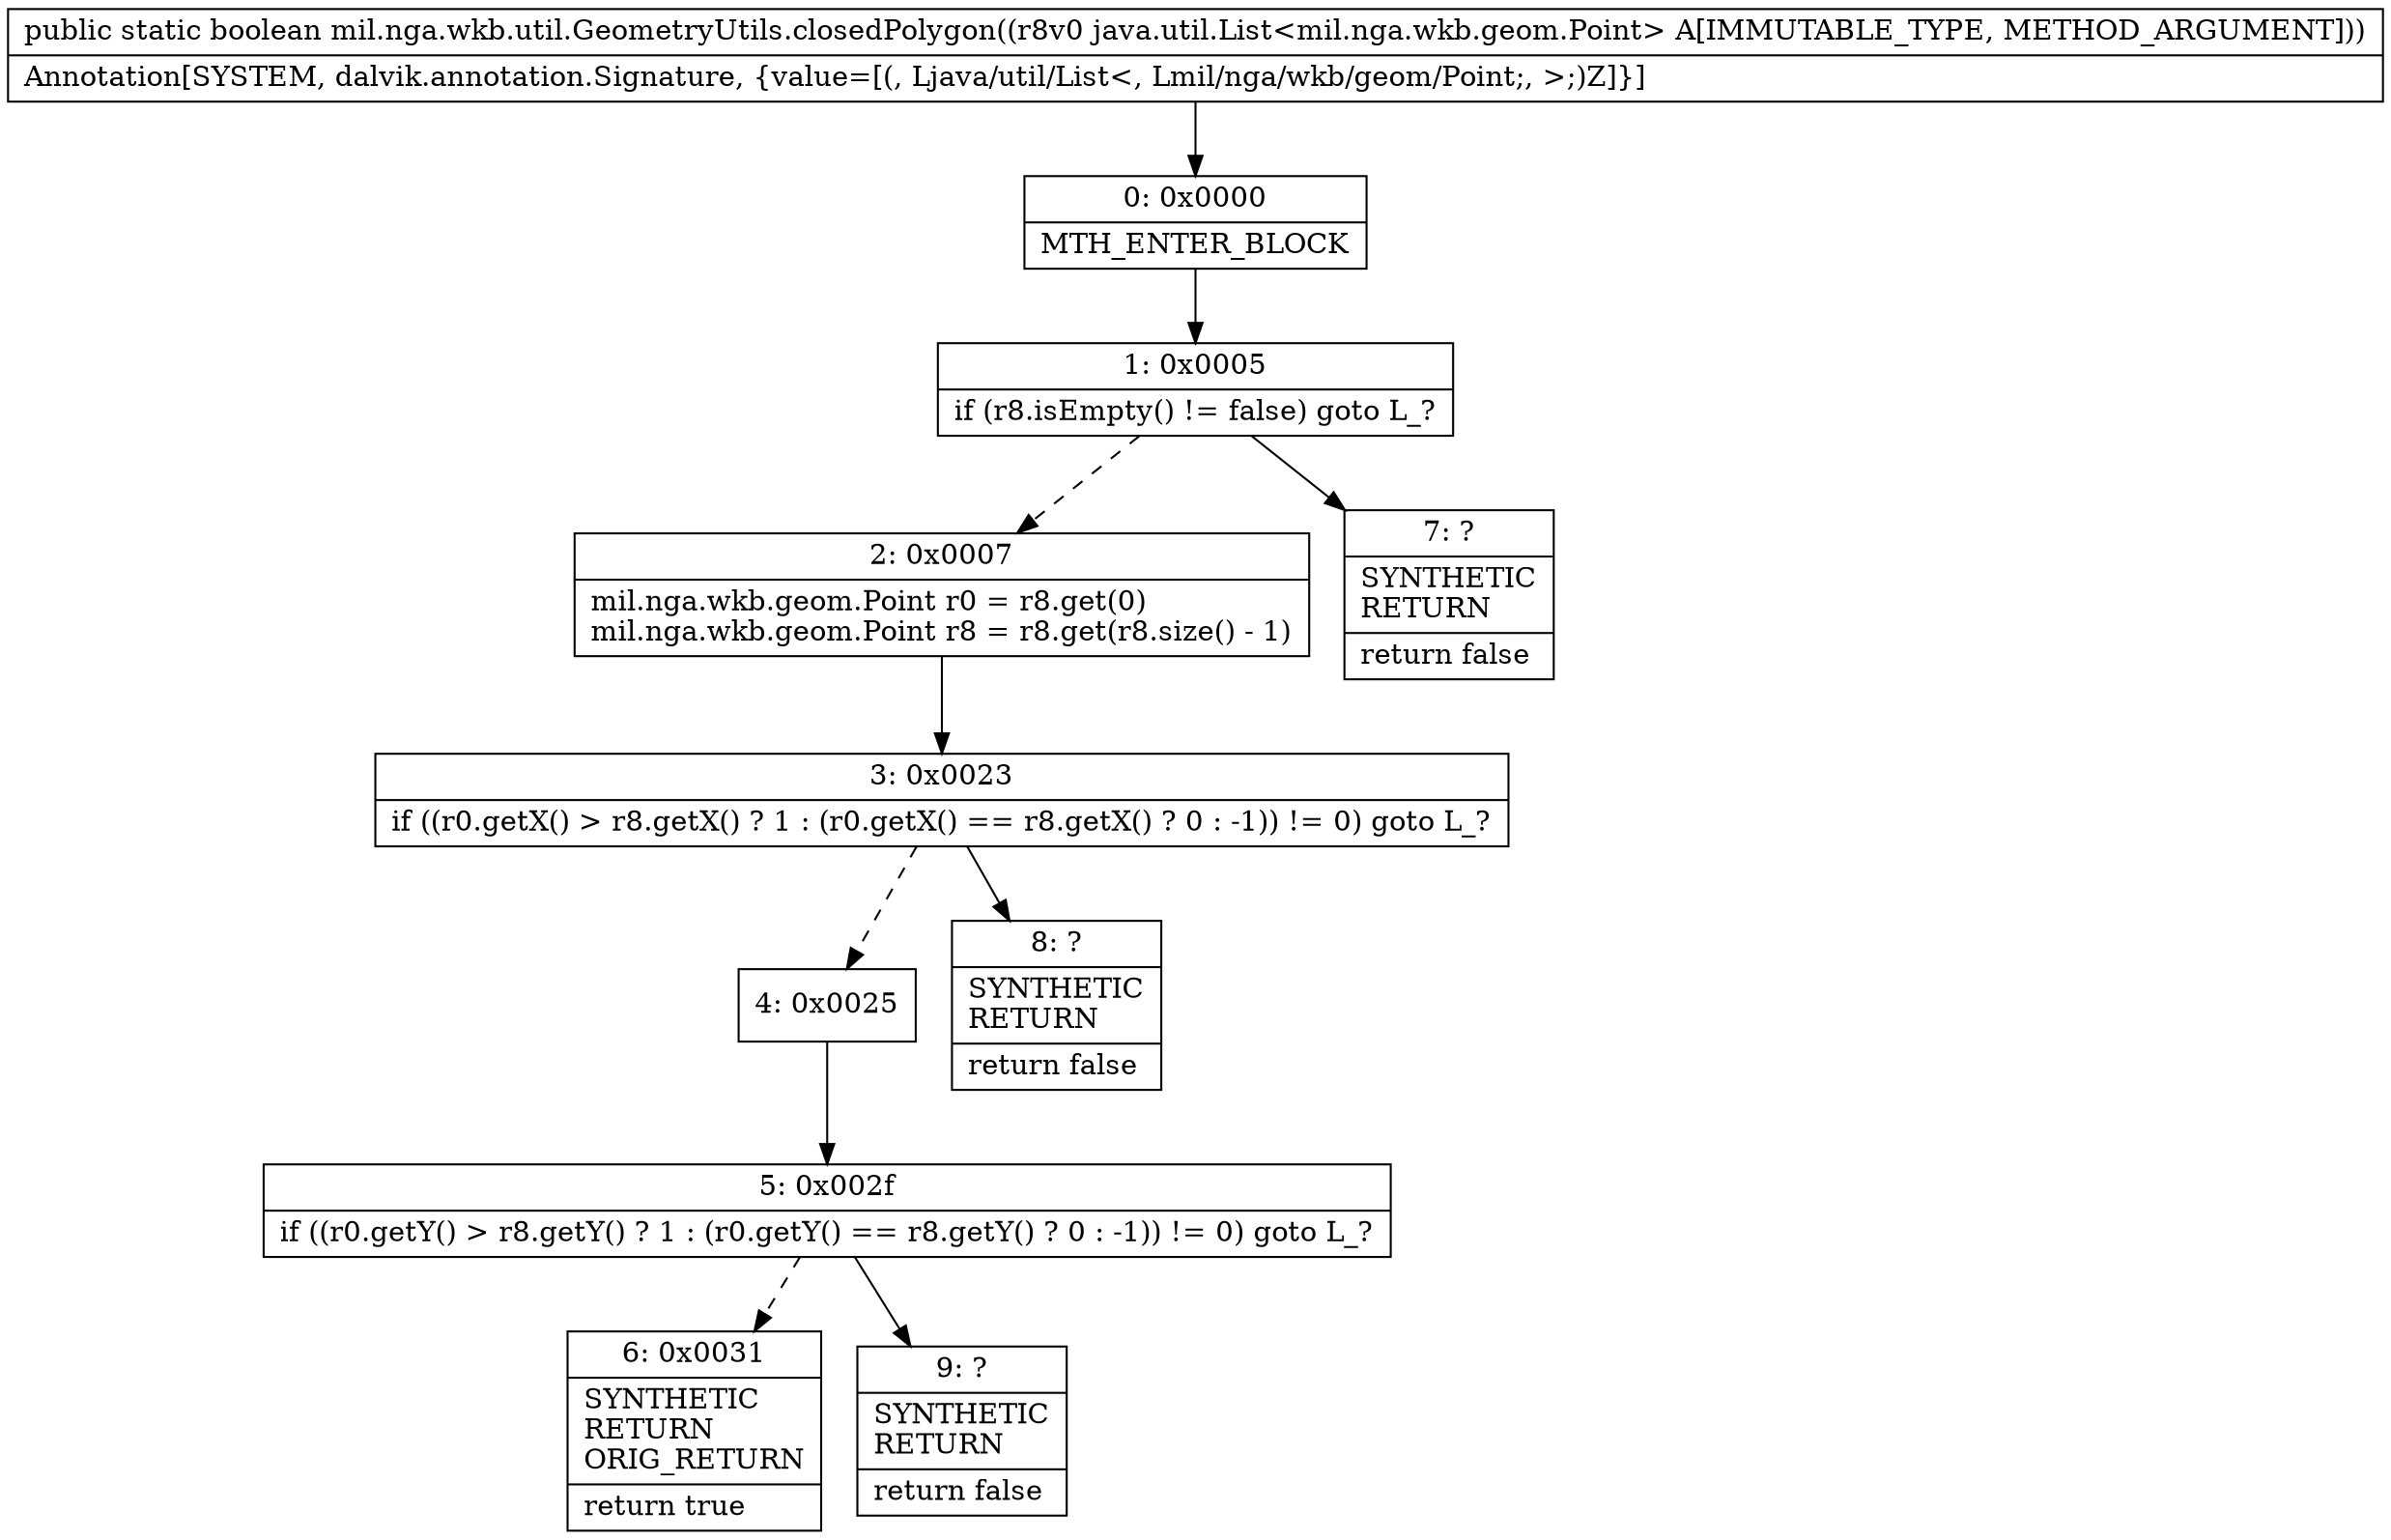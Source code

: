 digraph "CFG formil.nga.wkb.util.GeometryUtils.closedPolygon(Ljava\/util\/List;)Z" {
Node_0 [shape=record,label="{0\:\ 0x0000|MTH_ENTER_BLOCK\l}"];
Node_1 [shape=record,label="{1\:\ 0x0005|if (r8.isEmpty() != false) goto L_?\l}"];
Node_2 [shape=record,label="{2\:\ 0x0007|mil.nga.wkb.geom.Point r0 = r8.get(0)\lmil.nga.wkb.geom.Point r8 = r8.get(r8.size() \- 1)\l}"];
Node_3 [shape=record,label="{3\:\ 0x0023|if ((r0.getX() \> r8.getX() ? 1 : (r0.getX() == r8.getX() ? 0 : \-1)) != 0) goto L_?\l}"];
Node_4 [shape=record,label="{4\:\ 0x0025}"];
Node_5 [shape=record,label="{5\:\ 0x002f|if ((r0.getY() \> r8.getY() ? 1 : (r0.getY() == r8.getY() ? 0 : \-1)) != 0) goto L_?\l}"];
Node_6 [shape=record,label="{6\:\ 0x0031|SYNTHETIC\lRETURN\lORIG_RETURN\l|return true\l}"];
Node_7 [shape=record,label="{7\:\ ?|SYNTHETIC\lRETURN\l|return false\l}"];
Node_8 [shape=record,label="{8\:\ ?|SYNTHETIC\lRETURN\l|return false\l}"];
Node_9 [shape=record,label="{9\:\ ?|SYNTHETIC\lRETURN\l|return false\l}"];
MethodNode[shape=record,label="{public static boolean mil.nga.wkb.util.GeometryUtils.closedPolygon((r8v0 java.util.List\<mil.nga.wkb.geom.Point\> A[IMMUTABLE_TYPE, METHOD_ARGUMENT]))  | Annotation[SYSTEM, dalvik.annotation.Signature, \{value=[(, Ljava\/util\/List\<, Lmil\/nga\/wkb\/geom\/Point;, \>;)Z]\}]\l}"];
MethodNode -> Node_0;
Node_0 -> Node_1;
Node_1 -> Node_2[style=dashed];
Node_1 -> Node_7;
Node_2 -> Node_3;
Node_3 -> Node_4[style=dashed];
Node_3 -> Node_8;
Node_4 -> Node_5;
Node_5 -> Node_6[style=dashed];
Node_5 -> Node_9;
}

